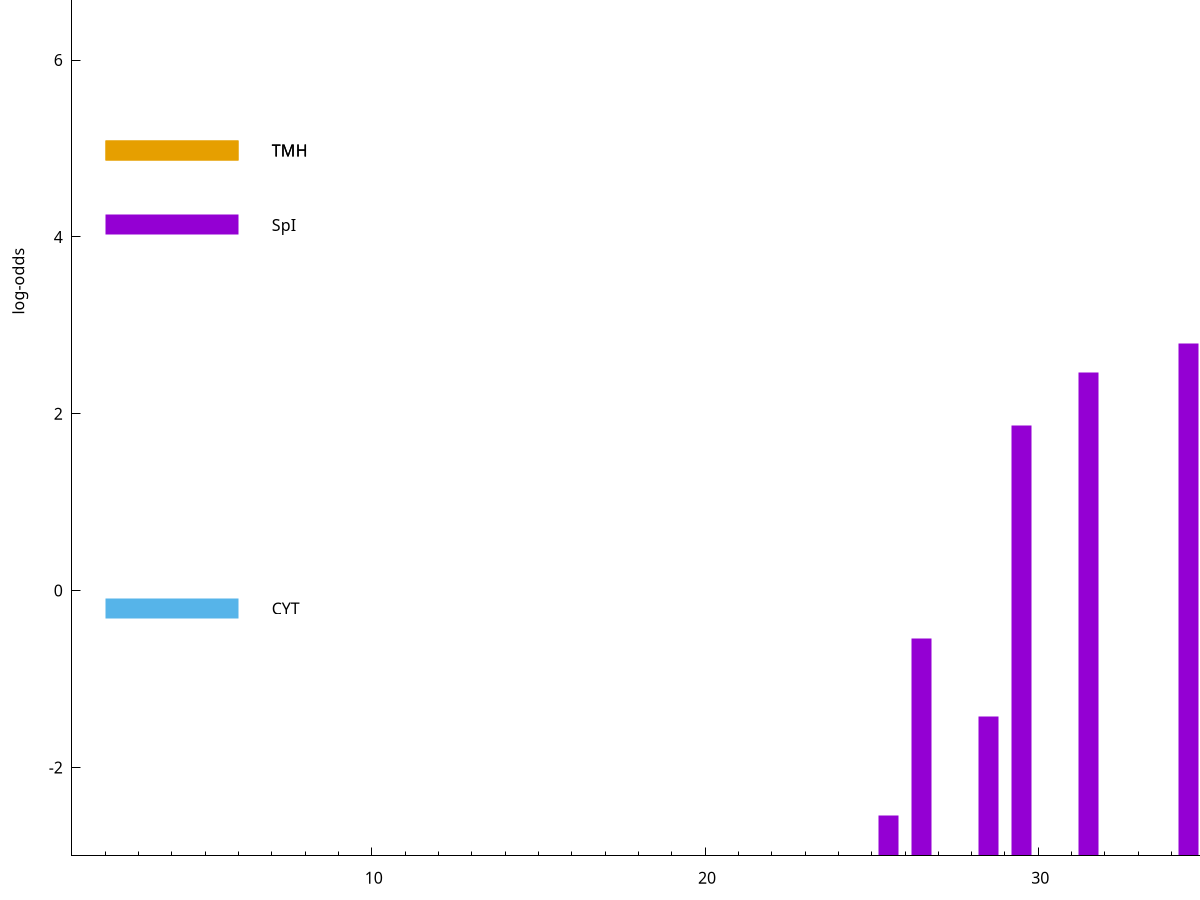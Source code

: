 set title "LipoP predictions for SRR5666568.gff"
set size 2., 1.4
set xrange [1:70] 
set mxtics 10
set yrange [-3:10]
set y2range [0:13]
set ylabel "log-odds"
set term postscript eps color solid "Helvetica" 30
set output "SRR5666568.gff96.eps"
set arrow from 2,4.97629 to 6,4.97629 nohead lt 4 lw 20
set label "TMH" at 7,4.97629
set arrow from 2,4.13494 to 6,4.13494 nohead lt 1 lw 20
set label "SpI" at 7,4.13494
set arrow from 2,-0.200913 to 6,-0.200913 nohead lt 3 lw 20
set label "CYT" at 7,-0.200913
set arrow from 2,4.97629 to 6,4.97629 nohead lt 4 lw 20
set label "TMH" at 7,4.97629
# NOTE: The scores below are the log-odds scores with the threshold
# NOTE: subtracted (a hack to make gnuplot make the histogram all
# NOTE: look nice).
plot "-" axes x1y2 title "" with impulses lt 1 lw 20
34.500000 5.790790
31.500000 5.470440
29.500000 4.867180
26.500000 2.462547
28.500000 1.578270
25.500000 0.456720
e
exit
